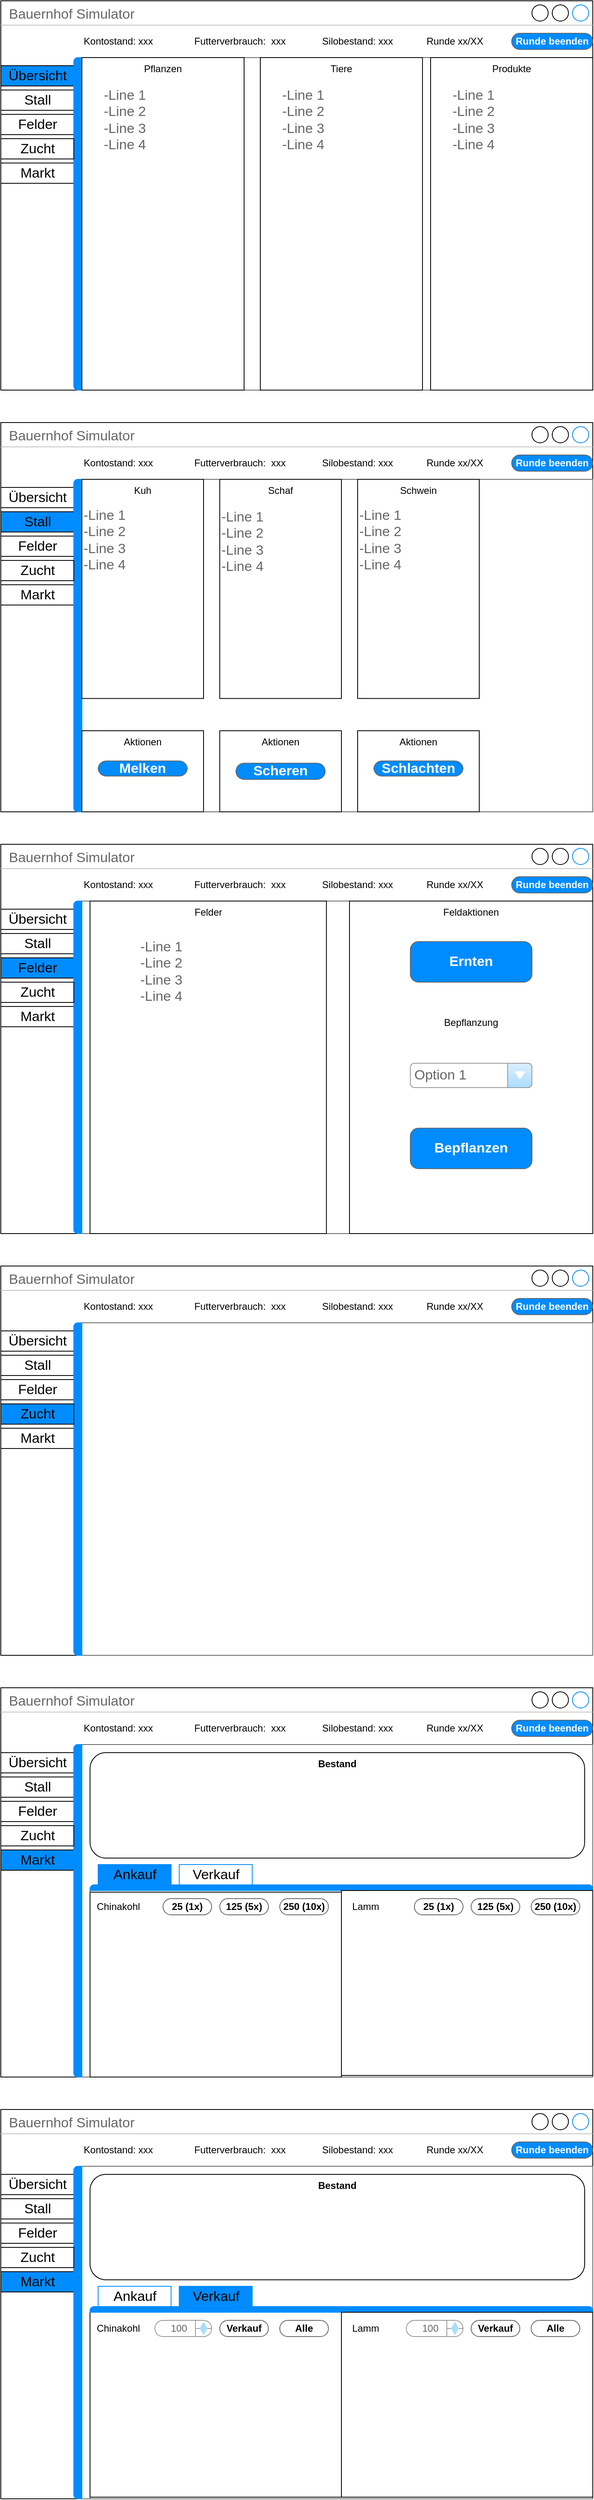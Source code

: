<mxfile version="15.1.3" type="device"><diagram id="TgMLTDEKAJkGQZKQSkUh" name="Seite-1"><mxGraphModel dx="1024" dy="592" grid="1" gridSize="10" guides="1" tooltips="1" connect="1" arrows="1" fold="1" page="1" pageScale="1" pageWidth="827" pageHeight="1169" math="0" shadow="0"><root><mxCell id="0"/><mxCell id="1" parent="0"/><mxCell id="wy4rsqF5vdIoi2oDk4_G-1" value="Bauernhof Simulator" style="strokeWidth=1;shadow=0;dashed=0;align=center;html=1;shape=mxgraph.mockup.containers.window;align=left;verticalAlign=top;spacingLeft=8;strokeColor2=#008cff;strokeColor3=#c4c4c4;fontColor=#666666;mainText=;fontSize=17;labelBackgroundColor=none;" parent="1" vertex="1"><mxGeometry x="40" y="40" width="730" height="480" as="geometry"/></mxCell><mxCell id="wy4rsqF5vdIoi2oDk4_G-12" value="Markt" style="strokeWidth=1;shadow=0;dashed=0;align=center;html=1;shape=mxgraph.mockup.containers.rrect;rSize=0;fontSize=17;fillColor=none;" parent="1" vertex="1"><mxGeometry x="40" y="240" width="90" height="25" as="geometry"/></mxCell><mxCell id="wy4rsqF5vdIoi2oDk4_G-7" value="" style="strokeWidth=1;shadow=0;dashed=0;align=center;html=1;shape=mxgraph.mockup.containers.marginRect2;rectMarginLeft=67;strokeColor=#666666;gradientColor=none;verticalAlign=top;" parent="1" vertex="1"><mxGeometry x="70" y="110" width="700" height="410" as="geometry"/></mxCell><mxCell id="wy4rsqF5vdIoi2oDk4_G-8" value="Übersicht" style="strokeWidth=1;shadow=0;dashed=0;align=center;html=1;shape=mxgraph.mockup.containers.rrect;rSize=0;fontSize=17;fillColor=#008CFF;" parent="wy4rsqF5vdIoi2oDk4_G-7" vertex="1"><mxGeometry width="90" height="25" relative="1" as="geometry"><mxPoint x="-30" y="10" as="offset"/></mxGeometry></mxCell><mxCell id="wy4rsqF5vdIoi2oDk4_G-9" value="Stall" style="strokeWidth=1;shadow=0;dashed=0;align=center;html=1;shape=mxgraph.mockup.containers.rrect;rSize=0;fontSize=17;fillColor=none;" parent="wy4rsqF5vdIoi2oDk4_G-7" vertex="1"><mxGeometry width="90" height="25" relative="1" as="geometry"><mxPoint x="-30" y="40" as="offset"/></mxGeometry></mxCell><mxCell id="wy4rsqF5vdIoi2oDk4_G-10" value="Felder" style="strokeWidth=1;shadow=0;dashed=0;align=center;html=1;shape=mxgraph.mockup.containers.rrect;rSize=0;fontSize=17;fillColor=none;" parent="wy4rsqF5vdIoi2oDk4_G-7" vertex="1"><mxGeometry width="90" height="25" relative="1" as="geometry"><mxPoint x="-30" y="70" as="offset"/></mxGeometry></mxCell><mxCell id="wy4rsqF5vdIoi2oDk4_G-11" value="" style="strokeWidth=1;shadow=0;dashed=0;align=center;html=1;shape=mxgraph.mockup.containers.leftButton;rSize=5;strokeColor=#008cff;fillColor=#008cff;resizeHeight=1;movable=0;deletable=0;" parent="wy4rsqF5vdIoi2oDk4_G-7" vertex="1"><mxGeometry width="10" height="410" relative="1" as="geometry"><mxPoint x="60" as="offset"/></mxGeometry></mxCell><mxCell id="KmWy0x-fjfvT8Bg2youH-1" value="Pflanzen" style="rounded=0;whiteSpace=wrap;html=1;verticalAlign=top;" parent="wy4rsqF5vdIoi2oDk4_G-7" vertex="1"><mxGeometry x="70" width="200" height="410" as="geometry"/></mxCell><mxCell id="KmWy0x-fjfvT8Bg2youH-2" value="Tiere" style="rounded=0;whiteSpace=wrap;html=1;verticalAlign=top;" parent="wy4rsqF5vdIoi2oDk4_G-7" vertex="1"><mxGeometry x="290" width="200" height="410" as="geometry"/></mxCell><mxCell id="KmWy0x-fjfvT8Bg2youH-3" value="Produkte" style="rounded=0;whiteSpace=wrap;html=1;verticalAlign=top;" parent="wy4rsqF5vdIoi2oDk4_G-7" vertex="1"><mxGeometry x="500" width="200" height="410" as="geometry"/></mxCell><mxCell id="KmWy0x-fjfvT8Bg2youH-4" value="-Line 1&#10;-Line 2&#10;-Line 3&#10;-Line 4" style="strokeWidth=1;shadow=0;dashed=0;align=center;html=1;shape=mxgraph.mockup.text.bulletedList;textColor=#666666;mainText=,,,,;textSize=17;bulletStyle=none;strokeColor=none;fillColor=none;align=left;verticalAlign=top;fontSize=17;fontColor=#666666;" parent="wy4rsqF5vdIoi2oDk4_G-7" vertex="1"><mxGeometry x="95" y="30" width="150" height="135" as="geometry"/></mxCell><mxCell id="KmWy0x-fjfvT8Bg2youH-5" value="-Line 1&#10;-Line 2&#10;-Line 3&#10;-Line 4" style="strokeWidth=1;shadow=0;dashed=0;align=center;html=1;shape=mxgraph.mockup.text.bulletedList;textColor=#666666;mainText=,,,,;textSize=17;bulletStyle=none;strokeColor=none;fillColor=none;align=left;verticalAlign=top;fontSize=17;fontColor=#666666;" parent="wy4rsqF5vdIoi2oDk4_G-7" vertex="1"><mxGeometry x="315" y="30" width="150" height="135" as="geometry"/></mxCell><mxCell id="KmWy0x-fjfvT8Bg2youH-6" value="-Line 1&#10;-Line 2&#10;-Line 3&#10;-Line 4" style="strokeWidth=1;shadow=0;dashed=0;align=center;html=1;shape=mxgraph.mockup.text.bulletedList;textColor=#666666;mainText=,,,,;textSize=17;bulletStyle=none;strokeColor=none;fillColor=none;align=left;verticalAlign=top;fontSize=17;fontColor=#666666;" parent="wy4rsqF5vdIoi2oDk4_G-7" vertex="1"><mxGeometry x="525" y="30" width="150" height="135" as="geometry"/></mxCell><mxCell id="wy4rsqF5vdIoi2oDk4_G-13" value="Runde beenden" style="strokeWidth=1;shadow=0;dashed=0;align=center;html=1;shape=mxgraph.mockup.buttons.button;strokeColor=#666666;fontColor=#ffffff;mainText=;buttonStyle=round;fontSize=12;fontStyle=1;fillColor=#008cff;whiteSpace=wrap;" parent="1" vertex="1"><mxGeometry x="670" y="80" width="100" height="20" as="geometry"/></mxCell><mxCell id="wy4rsqF5vdIoi2oDk4_G-14" value="Runde xx/XX" style="text;html=1;strokeColor=none;fillColor=none;align=center;verticalAlign=middle;whiteSpace=wrap;rounded=0;fontSize=12;fontColor=#000000;" parent="1" vertex="1"><mxGeometry x="550" y="80" width="100" height="20" as="geometry"/></mxCell><mxCell id="wy4rsqF5vdIoi2oDk4_G-15" value="Kontostand: xxx" style="text;html=1;strokeColor=none;fillColor=none;align=center;verticalAlign=middle;whiteSpace=wrap;rounded=0;fontSize=12;fontColor=#000000;" parent="1" vertex="1"><mxGeometry x="130" y="80" width="110" height="20" as="geometry"/></mxCell><mxCell id="wy4rsqF5vdIoi2oDk4_G-16" value="Futterverbrauch:&amp;nbsp; xxx" style="text;html=1;strokeColor=none;fillColor=none;align=center;verticalAlign=middle;whiteSpace=wrap;rounded=0;fontSize=12;fontColor=#000000;" parent="1" vertex="1"><mxGeometry x="270" y="80" width="130" height="20" as="geometry"/></mxCell><mxCell id="wy4rsqF5vdIoi2oDk4_G-17" value="Silobestand: xxx" style="text;html=1;strokeColor=none;fillColor=none;align=center;verticalAlign=middle;whiteSpace=wrap;rounded=0;fontSize=12;fontColor=#000000;" parent="1" vertex="1"><mxGeometry x="430" y="80" width="100" height="20" as="geometry"/></mxCell><mxCell id="wy4rsqF5vdIoi2oDk4_G-30" value="Bauernhof Simulator" style="strokeWidth=1;shadow=0;dashed=0;align=center;html=1;shape=mxgraph.mockup.containers.window;align=left;verticalAlign=top;spacingLeft=8;strokeColor2=#008cff;strokeColor3=#c4c4c4;fontColor=#666666;mainText=;fontSize=17;labelBackgroundColor=none;" parent="1" vertex="1"><mxGeometry x="40" y="560" width="730" height="480" as="geometry"/></mxCell><mxCell id="wy4rsqF5vdIoi2oDk4_G-31" value="Markt" style="strokeWidth=1;shadow=0;dashed=0;align=center;html=1;shape=mxgraph.mockup.containers.rrect;rSize=0;fontSize=17;fillColor=none;" parent="1" vertex="1"><mxGeometry x="40" y="760" width="90" height="25" as="geometry"/></mxCell><mxCell id="wy4rsqF5vdIoi2oDk4_G-32" value="" style="strokeWidth=1;shadow=0;dashed=0;align=center;html=1;shape=mxgraph.mockup.containers.marginRect2;rectMarginLeft=67;strokeColor=#666666;gradientColor=none;" parent="1" vertex="1"><mxGeometry x="70" y="630" width="700" height="410" as="geometry"/></mxCell><mxCell id="wy4rsqF5vdIoi2oDk4_G-33" value="Übersicht" style="strokeWidth=1;shadow=0;dashed=0;align=center;html=1;shape=mxgraph.mockup.containers.rrect;rSize=0;fontSize=17;fillColor=none;" parent="wy4rsqF5vdIoi2oDk4_G-32" vertex="1"><mxGeometry width="90" height="25" relative="1" as="geometry"><mxPoint x="-30" y="10" as="offset"/></mxGeometry></mxCell><mxCell id="wy4rsqF5vdIoi2oDk4_G-34" value="Stall" style="strokeWidth=1;shadow=0;dashed=0;align=center;html=1;shape=mxgraph.mockup.containers.rrect;rSize=0;fontSize=17;fillColor=#008CFF;" parent="wy4rsqF5vdIoi2oDk4_G-32" vertex="1"><mxGeometry width="90" height="25" relative="1" as="geometry"><mxPoint x="-30" y="40" as="offset"/></mxGeometry></mxCell><mxCell id="wy4rsqF5vdIoi2oDk4_G-35" value="Felder" style="strokeWidth=1;shadow=0;dashed=0;align=center;html=1;shape=mxgraph.mockup.containers.rrect;rSize=0;fontSize=17;fillColor=none;" parent="wy4rsqF5vdIoi2oDk4_G-32" vertex="1"><mxGeometry width="90" height="25" relative="1" as="geometry"><mxPoint x="-30" y="70" as="offset"/></mxGeometry></mxCell><mxCell id="wy4rsqF5vdIoi2oDk4_G-36" value="" style="strokeWidth=1;shadow=0;dashed=0;align=center;html=1;shape=mxgraph.mockup.containers.leftButton;rSize=5;strokeColor=#008cff;fillColor=#008cff;resizeHeight=1;movable=0;deletable=0;" parent="wy4rsqF5vdIoi2oDk4_G-32" vertex="1"><mxGeometry width="10" height="410" relative="1" as="geometry"><mxPoint x="60" as="offset"/></mxGeometry></mxCell><mxCell id="L-VIHCSgCG1ECqA43j6Y-10" value="Kuh" style="rounded=0;whiteSpace=wrap;html=1;verticalAlign=top;" parent="wy4rsqF5vdIoi2oDk4_G-32" vertex="1"><mxGeometry x="70" width="150" height="270.227" as="geometry"/></mxCell><mxCell id="L-VIHCSgCG1ECqA43j6Y-11" value="Schwein" style="rounded=0;whiteSpace=wrap;html=1;verticalAlign=top;" parent="wy4rsqF5vdIoi2oDk4_G-32" vertex="1"><mxGeometry x="410" width="150" height="270.227" as="geometry"/></mxCell><mxCell id="L-VIHCSgCG1ECqA43j6Y-12" value="Schaf" style="rounded=0;whiteSpace=wrap;html=1;verticalAlign=top;" parent="wy4rsqF5vdIoi2oDk4_G-32" vertex="1"><mxGeometry x="240" width="150" height="270.227" as="geometry"/></mxCell><mxCell id="L-VIHCSgCG1ECqA43j6Y-13" value="Aktionen" style="rounded=0;whiteSpace=wrap;html=1;verticalAlign=top;" parent="wy4rsqF5vdIoi2oDk4_G-32" vertex="1"><mxGeometry x="70" y="310" width="150" height="100" as="geometry"/></mxCell><mxCell id="L-VIHCSgCG1ECqA43j6Y-14" value="Melken" style="strokeWidth=1;shadow=0;dashed=0;align=center;html=1;shape=mxgraph.mockup.buttons.button;strokeColor=#666666;fontColor=#ffffff;mainText=;buttonStyle=round;fontSize=17;fontStyle=1;fillColor=#008cff;whiteSpace=wrap;" parent="wy4rsqF5vdIoi2oDk4_G-32" vertex="1"><mxGeometry x="90" y="347.276" width="110" height="18.636" as="geometry"/></mxCell><mxCell id="L-VIHCSgCG1ECqA43j6Y-18" value="-Line 1&#10;-Line 2&#10;-Line 3&#10;-Line 4" style="strokeWidth=1;shadow=0;dashed=0;align=center;html=1;shape=mxgraph.mockup.text.bulletedList;textColor=#666666;mainText=,,,,;textSize=17;bulletStyle=none;strokeColor=none;fillColor=none;align=left;verticalAlign=top;fontSize=17;fontColor=#666666;" parent="wy4rsqF5vdIoi2oDk4_G-32" vertex="1"><mxGeometry x="70" y="27.955" width="150" height="125.795" as="geometry"/></mxCell><mxCell id="L-VIHCSgCG1ECqA43j6Y-20" value="-Line 1&#10;-Line 2&#10;-Line 3&#10;-Line 4" style="strokeWidth=1;shadow=0;dashed=0;align=center;html=1;shape=mxgraph.mockup.text.bulletedList;textColor=#666666;mainText=,,,,;textSize=17;bulletStyle=none;strokeColor=none;fillColor=none;align=left;verticalAlign=top;fontSize=17;fontColor=#666666;" parent="wy4rsqF5vdIoi2oDk4_G-32" vertex="1"><mxGeometry x="410" y="27.955" width="150" height="125.795" as="geometry"/></mxCell><mxCell id="L-VIHCSgCG1ECqA43j6Y-21" value="Aktionen" style="rounded=0;whiteSpace=wrap;html=1;verticalAlign=top;" parent="wy4rsqF5vdIoi2oDk4_G-32" vertex="1"><mxGeometry x="410" y="310" width="150" height="100" as="geometry"/></mxCell><mxCell id="L-VIHCSgCG1ECqA43j6Y-16" value="Schlachten" style="strokeWidth=1;shadow=0;dashed=0;align=center;html=1;shape=mxgraph.mockup.buttons.button;strokeColor=#666666;fontColor=#ffffff;mainText=;buttonStyle=round;fontSize=17;fontStyle=1;fillColor=#008cff;whiteSpace=wrap;" parent="wy4rsqF5vdIoi2oDk4_G-32" vertex="1"><mxGeometry x="430" y="347.276" width="110" height="18.636" as="geometry"/></mxCell><mxCell id="wy4rsqF5vdIoi2oDk4_G-37" value="Runde beenden" style="strokeWidth=1;shadow=0;dashed=0;align=center;html=1;shape=mxgraph.mockup.buttons.button;strokeColor=#666666;fontColor=#ffffff;mainText=;buttonStyle=round;fontSize=12;fontStyle=1;fillColor=#008cff;whiteSpace=wrap;" parent="1" vertex="1"><mxGeometry x="670" y="600" width="100" height="20" as="geometry"/></mxCell><mxCell id="wy4rsqF5vdIoi2oDk4_G-38" value="Runde xx/XX" style="text;html=1;strokeColor=none;fillColor=none;align=center;verticalAlign=middle;whiteSpace=wrap;rounded=0;fontSize=12;fontColor=#000000;" parent="1" vertex="1"><mxGeometry x="550" y="600" width="100" height="20" as="geometry"/></mxCell><mxCell id="wy4rsqF5vdIoi2oDk4_G-39" value="Kontostand: xxx" style="text;html=1;strokeColor=none;fillColor=none;align=center;verticalAlign=middle;whiteSpace=wrap;rounded=0;fontSize=12;fontColor=#000000;" parent="1" vertex="1"><mxGeometry x="130" y="600" width="110" height="20" as="geometry"/></mxCell><mxCell id="wy4rsqF5vdIoi2oDk4_G-40" value="Futterverbrauch:&amp;nbsp; xxx" style="text;html=1;strokeColor=none;fillColor=none;align=center;verticalAlign=middle;whiteSpace=wrap;rounded=0;fontSize=12;fontColor=#000000;" parent="1" vertex="1"><mxGeometry x="270" y="600" width="130" height="20" as="geometry"/></mxCell><mxCell id="wy4rsqF5vdIoi2oDk4_G-41" value="Silobestand: xxx" style="text;html=1;strokeColor=none;fillColor=none;align=center;verticalAlign=middle;whiteSpace=wrap;rounded=0;fontSize=12;fontColor=#000000;" parent="1" vertex="1"><mxGeometry x="430" y="600" width="100" height="20" as="geometry"/></mxCell><mxCell id="wy4rsqF5vdIoi2oDk4_G-42" value="Zucht" style="strokeWidth=1;shadow=0;dashed=0;align=center;html=1;shape=mxgraph.mockup.containers.rrect;rSize=0;fontSize=17;fillColor=none;" parent="1" vertex="1"><mxGeometry x="40" y="730" width="90" height="25" as="geometry"/></mxCell><mxCell id="wy4rsqF5vdIoi2oDk4_G-43" value="Zucht" style="strokeWidth=1;shadow=0;dashed=0;align=center;html=1;shape=mxgraph.mockup.containers.rrect;rSize=0;fontSize=17;fillColor=none;" parent="1" vertex="1"><mxGeometry x="40" y="210" width="90" height="25" as="geometry"/></mxCell><mxCell id="wy4rsqF5vdIoi2oDk4_G-56" value="Bauernhof Simulator" style="strokeWidth=1;shadow=0;dashed=0;align=center;html=1;shape=mxgraph.mockup.containers.window;align=left;verticalAlign=top;spacingLeft=8;strokeColor2=#008cff;strokeColor3=#c4c4c4;fontColor=#666666;mainText=;fontSize=17;labelBackgroundColor=none;" parent="1" vertex="1"><mxGeometry x="40" y="1080" width="730" height="480" as="geometry"/></mxCell><mxCell id="wy4rsqF5vdIoi2oDk4_G-57" value="Markt" style="strokeWidth=1;shadow=0;dashed=0;align=center;html=1;shape=mxgraph.mockup.containers.rrect;rSize=0;fontSize=17;fillColor=none;" parent="1" vertex="1"><mxGeometry x="40" y="1280" width="90" height="25" as="geometry"/></mxCell><mxCell id="wy4rsqF5vdIoi2oDk4_G-58" value="" style="strokeWidth=1;shadow=0;dashed=0;align=center;html=1;shape=mxgraph.mockup.containers.marginRect2;rectMarginLeft=67;strokeColor=#666666;gradientColor=none;" parent="1" vertex="1"><mxGeometry x="70" y="1150" width="691.83" height="410" as="geometry"/></mxCell><mxCell id="wy4rsqF5vdIoi2oDk4_G-59" value="Übersicht" style="strokeWidth=1;shadow=0;dashed=0;align=center;html=1;shape=mxgraph.mockup.containers.rrect;rSize=0;fontSize=17;fillColor=none;" parent="wy4rsqF5vdIoi2oDk4_G-58" vertex="1"><mxGeometry width="90" height="25" relative="1" as="geometry"><mxPoint x="-30" y="10" as="offset"/></mxGeometry></mxCell><mxCell id="wy4rsqF5vdIoi2oDk4_G-60" value="Stall" style="strokeWidth=1;shadow=0;dashed=0;align=center;html=1;shape=mxgraph.mockup.containers.rrect;rSize=0;fontSize=17;fillColor=none;" parent="wy4rsqF5vdIoi2oDk4_G-58" vertex="1"><mxGeometry width="90" height="25" relative="1" as="geometry"><mxPoint x="-30" y="40" as="offset"/></mxGeometry></mxCell><mxCell id="wy4rsqF5vdIoi2oDk4_G-61" value="Felder" style="strokeWidth=1;shadow=0;dashed=0;align=center;html=1;shape=mxgraph.mockup.containers.rrect;rSize=0;fontSize=17;fillColor=#008CFF;" parent="wy4rsqF5vdIoi2oDk4_G-58" vertex="1"><mxGeometry width="90" height="25" relative="1" as="geometry"><mxPoint x="-30" y="70" as="offset"/></mxGeometry></mxCell><mxCell id="wy4rsqF5vdIoi2oDk4_G-62" value="" style="strokeWidth=1;shadow=0;dashed=0;align=center;html=1;shape=mxgraph.mockup.containers.leftButton;rSize=5;strokeColor=#008cff;fillColor=#008cff;resizeHeight=1;movable=0;deletable=0;" parent="wy4rsqF5vdIoi2oDk4_G-58" vertex="1"><mxGeometry width="10" height="410" relative="1" as="geometry"><mxPoint x="60" as="offset"/></mxGeometry></mxCell><mxCell id="soN1ThNYWjKqphu0WPzR-1" value="Felder" style="rounded=0;whiteSpace=wrap;html=1;verticalAlign=top;" vertex="1" parent="wy4rsqF5vdIoi2oDk4_G-58"><mxGeometry x="79.998" width="291.549" height="410" as="geometry"/></mxCell><mxCell id="soN1ThNYWjKqphu0WPzR-2" value="Feldaktionen" style="rounded=0;whiteSpace=wrap;html=1;verticalAlign=top;" vertex="1" parent="wy4rsqF5vdIoi2oDk4_G-58"><mxGeometry x="400" width="300" height="410" as="geometry"/></mxCell><mxCell id="soN1ThNYWjKqphu0WPzR-3" value="-Line 1&#10;-Line 2&#10;-Line 3&#10;-Line 4" style="strokeWidth=1;shadow=0;dashed=0;align=center;html=1;shape=mxgraph.mockup.text.bulletedList;textColor=#666666;mainText=,,,,;textSize=17;bulletStyle=none;strokeColor=none;fillColor=none;align=left;verticalAlign=top;fontSize=17;fontColor=#666666;" vertex="1" parent="wy4rsqF5vdIoi2oDk4_G-58"><mxGeometry x="140" y="40.005" width="150" height="125.795" as="geometry"/></mxCell><mxCell id="soN1ThNYWjKqphu0WPzR-4" value="Ernten" style="strokeWidth=1;shadow=0;dashed=0;align=center;html=1;shape=mxgraph.mockup.buttons.button;strokeColor=#666666;fontColor=#ffffff;mainText=;buttonStyle=round;fontSize=17;fontStyle=1;fillColor=#008cff;whiteSpace=wrap;" vertex="1" parent="wy4rsqF5vdIoi2oDk4_G-58"><mxGeometry x="475" y="50" width="150" height="50" as="geometry"/></mxCell><mxCell id="soN1ThNYWjKqphu0WPzR-7" value="Bepflanzen" style="strokeWidth=1;shadow=0;dashed=0;align=center;html=1;shape=mxgraph.mockup.buttons.button;strokeColor=#666666;fontColor=#ffffff;mainText=;buttonStyle=round;fontSize=17;fontStyle=1;fillColor=#008cff;whiteSpace=wrap;" vertex="1" parent="wy4rsqF5vdIoi2oDk4_G-58"><mxGeometry x="475" y="280" width="150" height="50" as="geometry"/></mxCell><mxCell id="wy4rsqF5vdIoi2oDk4_G-63" value="Runde beenden" style="strokeWidth=1;shadow=0;dashed=0;align=center;html=1;shape=mxgraph.mockup.buttons.button;strokeColor=#666666;fontColor=#ffffff;mainText=;buttonStyle=round;fontSize=12;fontStyle=1;fillColor=#008cff;whiteSpace=wrap;" parent="1" vertex="1"><mxGeometry x="670" y="1120" width="100" height="20" as="geometry"/></mxCell><mxCell id="wy4rsqF5vdIoi2oDk4_G-64" value="Runde xx/XX" style="text;html=1;strokeColor=none;fillColor=none;align=center;verticalAlign=middle;whiteSpace=wrap;rounded=0;fontSize=12;fontColor=#000000;" parent="1" vertex="1"><mxGeometry x="550" y="1120" width="100" height="20" as="geometry"/></mxCell><mxCell id="wy4rsqF5vdIoi2oDk4_G-65" value="Kontostand: xxx" style="text;html=1;strokeColor=none;fillColor=none;align=center;verticalAlign=middle;whiteSpace=wrap;rounded=0;fontSize=12;fontColor=#000000;" parent="1" vertex="1"><mxGeometry x="130" y="1120" width="110" height="20" as="geometry"/></mxCell><mxCell id="wy4rsqF5vdIoi2oDk4_G-66" value="Futterverbrauch:&amp;nbsp; xxx" style="text;html=1;strokeColor=none;fillColor=none;align=center;verticalAlign=middle;whiteSpace=wrap;rounded=0;fontSize=12;fontColor=#000000;" parent="1" vertex="1"><mxGeometry x="270" y="1120" width="130" height="20" as="geometry"/></mxCell><mxCell id="wy4rsqF5vdIoi2oDk4_G-67" value="Silobestand: xxx" style="text;html=1;strokeColor=none;fillColor=none;align=center;verticalAlign=middle;whiteSpace=wrap;rounded=0;fontSize=12;fontColor=#000000;" parent="1" vertex="1"><mxGeometry x="430" y="1120" width="100" height="20" as="geometry"/></mxCell><mxCell id="wy4rsqF5vdIoi2oDk4_G-68" value="Zucht" style="strokeWidth=1;shadow=0;dashed=0;align=center;html=1;shape=mxgraph.mockup.containers.rrect;rSize=0;fontSize=17;fillColor=none;" parent="1" vertex="1"><mxGeometry x="40" y="1250" width="90" height="25" as="geometry"/></mxCell><mxCell id="wy4rsqF5vdIoi2oDk4_G-69" value="Bauernhof Simulator" style="strokeWidth=1;shadow=0;dashed=0;align=center;html=1;shape=mxgraph.mockup.containers.window;align=left;verticalAlign=top;spacingLeft=8;strokeColor2=#008cff;strokeColor3=#c4c4c4;fontColor=#666666;mainText=;fontSize=17;labelBackgroundColor=none;" parent="1" vertex="1"><mxGeometry x="40" y="1600" width="730" height="480" as="geometry"/></mxCell><mxCell id="wy4rsqF5vdIoi2oDk4_G-70" value="Markt" style="strokeWidth=1;shadow=0;dashed=0;align=center;html=1;shape=mxgraph.mockup.containers.rrect;rSize=0;fontSize=17;fillColor=none;" parent="1" vertex="1"><mxGeometry x="40" y="1800" width="90" height="25" as="geometry"/></mxCell><mxCell id="wy4rsqF5vdIoi2oDk4_G-71" value="" style="strokeWidth=1;shadow=0;dashed=0;align=center;html=1;shape=mxgraph.mockup.containers.marginRect2;rectMarginLeft=67;strokeColor=#666666;gradientColor=none;fillColor=none;" parent="1" vertex="1"><mxGeometry x="70" y="1670" width="700" height="410" as="geometry"/></mxCell><mxCell id="wy4rsqF5vdIoi2oDk4_G-72" value="Übersicht" style="strokeWidth=1;shadow=0;dashed=0;align=center;html=1;shape=mxgraph.mockup.containers.rrect;rSize=0;fontSize=17;fillColor=none;" parent="wy4rsqF5vdIoi2oDk4_G-71" vertex="1"><mxGeometry width="90" height="25" relative="1" as="geometry"><mxPoint x="-30" y="10" as="offset"/></mxGeometry></mxCell><mxCell id="wy4rsqF5vdIoi2oDk4_G-73" value="Stall" style="strokeWidth=1;shadow=0;dashed=0;align=center;html=1;shape=mxgraph.mockup.containers.rrect;rSize=0;fontSize=17;fillColor=none;" parent="wy4rsqF5vdIoi2oDk4_G-71" vertex="1"><mxGeometry width="90" height="25" relative="1" as="geometry"><mxPoint x="-30" y="40" as="offset"/></mxGeometry></mxCell><mxCell id="wy4rsqF5vdIoi2oDk4_G-74" value="Felder" style="strokeWidth=1;shadow=0;dashed=0;align=center;html=1;shape=mxgraph.mockup.containers.rrect;rSize=0;fontSize=17;fillColor=none;" parent="wy4rsqF5vdIoi2oDk4_G-71" vertex="1"><mxGeometry width="90" height="25" relative="1" as="geometry"><mxPoint x="-30" y="70" as="offset"/></mxGeometry></mxCell><mxCell id="wy4rsqF5vdIoi2oDk4_G-75" value="" style="strokeWidth=1;shadow=0;dashed=0;align=center;html=1;shape=mxgraph.mockup.containers.leftButton;rSize=5;strokeColor=#008cff;fillColor=#008cff;resizeHeight=1;movable=0;deletable=0;" parent="wy4rsqF5vdIoi2oDk4_G-71" vertex="1"><mxGeometry width="10" height="410" relative="1" as="geometry"><mxPoint x="60" as="offset"/></mxGeometry></mxCell><mxCell id="wy4rsqF5vdIoi2oDk4_G-76" value="Runde beenden" style="strokeWidth=1;shadow=0;dashed=0;align=center;html=1;shape=mxgraph.mockup.buttons.button;strokeColor=#666666;fontColor=#ffffff;mainText=;buttonStyle=round;fontSize=12;fontStyle=1;fillColor=#008cff;whiteSpace=wrap;" parent="1" vertex="1"><mxGeometry x="670" y="1640" width="100" height="20" as="geometry"/></mxCell><mxCell id="wy4rsqF5vdIoi2oDk4_G-77" value="Runde xx/XX" style="text;html=1;strokeColor=none;fillColor=none;align=center;verticalAlign=middle;whiteSpace=wrap;rounded=0;fontSize=12;fontColor=#000000;" parent="1" vertex="1"><mxGeometry x="550" y="1640" width="100" height="20" as="geometry"/></mxCell><mxCell id="wy4rsqF5vdIoi2oDk4_G-78" value="Kontostand: xxx" style="text;html=1;strokeColor=none;fillColor=none;align=center;verticalAlign=middle;whiteSpace=wrap;rounded=0;fontSize=12;fontColor=#000000;" parent="1" vertex="1"><mxGeometry x="130" y="1640" width="110" height="20" as="geometry"/></mxCell><mxCell id="wy4rsqF5vdIoi2oDk4_G-79" value="Futterverbrauch:&amp;nbsp; xxx" style="text;html=1;strokeColor=none;fillColor=none;align=center;verticalAlign=middle;whiteSpace=wrap;rounded=0;fontSize=12;fontColor=#000000;" parent="1" vertex="1"><mxGeometry x="270" y="1640" width="130" height="20" as="geometry"/></mxCell><mxCell id="wy4rsqF5vdIoi2oDk4_G-80" value="Silobestand: xxx" style="text;html=1;strokeColor=none;fillColor=none;align=center;verticalAlign=middle;whiteSpace=wrap;rounded=0;fontSize=12;fontColor=#000000;" parent="1" vertex="1"><mxGeometry x="430" y="1640" width="100" height="20" as="geometry"/></mxCell><mxCell id="wy4rsqF5vdIoi2oDk4_G-81" value="Zucht" style="strokeWidth=1;shadow=0;dashed=0;align=center;html=1;shape=mxgraph.mockup.containers.rrect;rSize=0;fontSize=17;fillColor=#008CFF;" parent="1" vertex="1"><mxGeometry x="40" y="1770" width="90" height="25" as="geometry"/></mxCell><mxCell id="wy4rsqF5vdIoi2oDk4_G-82" value="Bauernhof Simulator" style="strokeWidth=1;shadow=0;dashed=0;align=center;html=1;shape=mxgraph.mockup.containers.window;align=left;verticalAlign=top;spacingLeft=8;strokeColor2=#008cff;strokeColor3=#c4c4c4;fontColor=#666666;mainText=;fontSize=17;labelBackgroundColor=none;" parent="1" vertex="1"><mxGeometry x="40" y="2120" width="730" height="480" as="geometry"/></mxCell><mxCell id="wy4rsqF5vdIoi2oDk4_G-83" value="Markt" style="strokeWidth=1;shadow=0;dashed=0;align=center;html=1;shape=mxgraph.mockup.containers.rrect;rSize=0;fontSize=17;fillColor=#008CFF;" parent="1" vertex="1"><mxGeometry x="40" y="2320" width="90" height="25" as="geometry"/></mxCell><mxCell id="wy4rsqF5vdIoi2oDk4_G-84" value="" style="strokeWidth=1;shadow=0;dashed=0;align=center;html=1;shape=mxgraph.mockup.containers.marginRect2;rectMarginLeft=67;strokeColor=#666666;gradientColor=none;verticalAlign=top;fontStyle=4;fillColor=none;" parent="1" vertex="1"><mxGeometry x="70" y="2190" width="700" height="410" as="geometry"/></mxCell><mxCell id="wy4rsqF5vdIoi2oDk4_G-85" value="Übersicht" style="strokeWidth=1;shadow=0;dashed=0;align=center;html=1;shape=mxgraph.mockup.containers.rrect;rSize=0;fontSize=17;fillColor=none;" parent="wy4rsqF5vdIoi2oDk4_G-84" vertex="1"><mxGeometry width="90" height="25" relative="1" as="geometry"><mxPoint x="-30" y="10" as="offset"/></mxGeometry></mxCell><mxCell id="wy4rsqF5vdIoi2oDk4_G-86" value="Stall" style="strokeWidth=1;shadow=0;dashed=0;align=center;html=1;shape=mxgraph.mockup.containers.rrect;rSize=0;fontSize=17;fillColor=none;" parent="wy4rsqF5vdIoi2oDk4_G-84" vertex="1"><mxGeometry width="90" height="25" relative="1" as="geometry"><mxPoint x="-30" y="40" as="offset"/></mxGeometry></mxCell><mxCell id="wy4rsqF5vdIoi2oDk4_G-87" value="Felder" style="strokeWidth=1;shadow=0;dashed=0;align=center;html=1;shape=mxgraph.mockup.containers.rrect;rSize=0;fontSize=17;fillColor=none;" parent="wy4rsqF5vdIoi2oDk4_G-84" vertex="1"><mxGeometry width="90" height="25" relative="1" as="geometry"><mxPoint x="-30" y="70" as="offset"/></mxGeometry></mxCell><mxCell id="wy4rsqF5vdIoi2oDk4_G-88" value="" style="strokeWidth=1;shadow=0;dashed=0;align=center;html=1;shape=mxgraph.mockup.containers.leftButton;rSize=5;strokeColor=#008cff;fillColor=#008cff;resizeHeight=1;movable=0;deletable=0;" parent="wy4rsqF5vdIoi2oDk4_G-84" vertex="1"><mxGeometry width="10" height="410" relative="1" as="geometry"><mxPoint x="60" as="offset"/></mxGeometry></mxCell><mxCell id="wy4rsqF5vdIoi2oDk4_G-95" value="Bestand" style="rounded=1;whiteSpace=wrap;html=1;fontSize=12;fontColor=#000000;strokeColor=#000000;gradientColor=none;fillColor=#FFFFFF;verticalAlign=top;fontStyle=1" parent="wy4rsqF5vdIoi2oDk4_G-84" vertex="1"><mxGeometry x="80" y="10" width="610" height="130" as="geometry"/></mxCell><mxCell id="wy4rsqF5vdIoi2oDk4_G-113" value="Verkauf" style="strokeWidth=1;shadow=0;dashed=0;align=center;html=1;shape=mxgraph.mockup.containers.rrect;rSize=0;fontSize=17;strokeColor=#008cff;fillColor=none;" parent="wy4rsqF5vdIoi2oDk4_G-84" vertex="1"><mxGeometry width="90" height="25" relative="1" as="geometry"><mxPoint x="190" y="148" as="offset"/></mxGeometry></mxCell><mxCell id="wy4rsqF5vdIoi2oDk4_G-111" value="" style="strokeWidth=1;shadow=0;dashed=0;align=center;html=1;shape=mxgraph.mockup.containers.marginRect2;rectMarginTop=32;strokeColor=#666666;gradientColor=none;fontSize=12;fontColor=#000000;" parent="wy4rsqF5vdIoi2oDk4_G-84" vertex="1"><mxGeometry x="80" y="148" width="620" height="262" as="geometry"/></mxCell><mxCell id="wy4rsqF5vdIoi2oDk4_G-112" value="Ankauf" style="strokeWidth=1;shadow=0;dashed=0;align=center;html=1;shape=mxgraph.mockup.containers.rrect;rSize=0;fontSize=17;strokeColor=#008cff;fillColor=#008cff;" parent="wy4rsqF5vdIoi2oDk4_G-111" vertex="1"><mxGeometry width="90" height="25" relative="1" as="geometry"><mxPoint x="10" as="offset"/></mxGeometry></mxCell><mxCell id="wy4rsqF5vdIoi2oDk4_G-115" value="" style="strokeWidth=1;shadow=0;dashed=0;align=center;html=1;shape=mxgraph.mockup.containers.topButton;rSize=5;strokeColor=#008cff;fillColor=#008cff;gradientColor=none;resizeWidth=1;movable=0;deletable=1;" parent="wy4rsqF5vdIoi2oDk4_G-111" vertex="1"><mxGeometry width="620" height="7" relative="1" as="geometry"><mxPoint y="25" as="offset"/></mxGeometry></mxCell><mxCell id="wy4rsqF5vdIoi2oDk4_G-102" value="Chinakohl" style="text;html=1;strokeColor=none;fillColor=none;align=center;verticalAlign=middle;whiteSpace=wrap;rounded=0;fontSize=12;fontColor=#000000;" parent="wy4rsqF5vdIoi2oDk4_G-111" vertex="1"><mxGeometry y="42" width="70" height="20" as="geometry"/></mxCell><mxCell id="wy4rsqF5vdIoi2oDk4_G-108" value="25 (1x)" style="strokeWidth=1;shadow=0;dashed=0;align=center;html=1;shape=mxgraph.mockup.buttons.button;strokeColor=#666666;mainText=;buttonStyle=round;fontSize=12;fontStyle=1;whiteSpace=wrap;fillColor=none;" parent="wy4rsqF5vdIoi2oDk4_G-111" vertex="1"><mxGeometry x="90" y="42" width="60" height="20" as="geometry"/></mxCell><mxCell id="wy4rsqF5vdIoi2oDk4_G-109" value="125 (5x)" style="strokeWidth=1;shadow=0;dashed=0;align=center;html=1;shape=mxgraph.mockup.buttons.button;strokeColor=#666666;mainText=;buttonStyle=round;fontSize=12;fontStyle=1;whiteSpace=wrap;fillColor=none;" parent="wy4rsqF5vdIoi2oDk4_G-111" vertex="1"><mxGeometry x="160" y="42" width="60" height="20" as="geometry"/></mxCell><mxCell id="wy4rsqF5vdIoi2oDk4_G-110" value="250 (10x)" style="strokeWidth=1;shadow=0;dashed=0;align=center;html=1;shape=mxgraph.mockup.buttons.button;strokeColor=#666666;mainText=;buttonStyle=round;fontSize=12;fontStyle=1;whiteSpace=wrap;fillColor=none;" parent="wy4rsqF5vdIoi2oDk4_G-111" vertex="1"><mxGeometry x="234" y="42" width="60" height="20" as="geometry"/></mxCell><mxCell id="wy4rsqF5vdIoi2oDk4_G-123" value="" style="rounded=0;whiteSpace=wrap;html=1;fontSize=12;fontColor=#000000;strokeColor=#000000;fillColor=none;gradientColor=none;verticalAlign=top;" parent="wy4rsqF5vdIoi2oDk4_G-111" vertex="1"><mxGeometry x="310" y="32" width="310" height="228" as="geometry"/></mxCell><mxCell id="wy4rsqF5vdIoi2oDk4_G-119" value="250 (10x)" style="strokeWidth=1;shadow=0;dashed=0;align=center;html=1;shape=mxgraph.mockup.buttons.button;strokeColor=#666666;mainText=;buttonStyle=round;fontSize=12;fontStyle=1;whiteSpace=wrap;fillColor=none;" parent="wy4rsqF5vdIoi2oDk4_G-111" vertex="1"><mxGeometry x="544" y="42" width="60" height="20" as="geometry"/></mxCell><mxCell id="wy4rsqF5vdIoi2oDk4_G-125" value="125 (5x)" style="strokeWidth=1;shadow=0;dashed=0;align=center;html=1;shape=mxgraph.mockup.buttons.button;strokeColor=#666666;mainText=;buttonStyle=round;fontSize=12;fontStyle=1;whiteSpace=wrap;fillColor=none;" parent="wy4rsqF5vdIoi2oDk4_G-111" vertex="1"><mxGeometry x="470" y="42" width="60" height="20" as="geometry"/></mxCell><mxCell id="wy4rsqF5vdIoi2oDk4_G-124" value="25 (1x)" style="strokeWidth=1;shadow=0;dashed=0;align=center;html=1;shape=mxgraph.mockup.buttons.button;strokeColor=#666666;mainText=;buttonStyle=round;fontSize=12;fontStyle=1;whiteSpace=wrap;fillColor=none;" parent="wy4rsqF5vdIoi2oDk4_G-111" vertex="1"><mxGeometry x="400" y="42" width="60" height="20" as="geometry"/></mxCell><mxCell id="wy4rsqF5vdIoi2oDk4_G-122" value="" style="rounded=0;whiteSpace=wrap;html=1;fontSize=12;fontColor=#000000;strokeColor=#000000;fillColor=none;gradientColor=none;verticalAlign=top;" parent="wy4rsqF5vdIoi2oDk4_G-111" vertex="1"><mxGeometry y="34" width="310" height="228" as="geometry"/></mxCell><mxCell id="wy4rsqF5vdIoi2oDk4_G-89" value="Runde beenden" style="strokeWidth=1;shadow=0;dashed=0;align=center;html=1;shape=mxgraph.mockup.buttons.button;strokeColor=#666666;fontColor=#ffffff;mainText=;buttonStyle=round;fontSize=12;fontStyle=1;fillColor=#008cff;whiteSpace=wrap;" parent="1" vertex="1"><mxGeometry x="670" y="2160" width="100" height="20" as="geometry"/></mxCell><mxCell id="wy4rsqF5vdIoi2oDk4_G-90" value="Runde xx/XX" style="text;html=1;strokeColor=none;fillColor=none;align=center;verticalAlign=middle;whiteSpace=wrap;rounded=0;fontSize=12;fontColor=#000000;" parent="1" vertex="1"><mxGeometry x="550" y="2160" width="100" height="20" as="geometry"/></mxCell><mxCell id="wy4rsqF5vdIoi2oDk4_G-91" value="Kontostand: xxx" style="text;html=1;strokeColor=none;fillColor=none;align=center;verticalAlign=middle;whiteSpace=wrap;rounded=0;fontSize=12;fontColor=#000000;" parent="1" vertex="1"><mxGeometry x="130" y="2160" width="110" height="20" as="geometry"/></mxCell><mxCell id="wy4rsqF5vdIoi2oDk4_G-92" value="Futterverbrauch:&amp;nbsp; xxx" style="text;html=1;strokeColor=none;fillColor=none;align=center;verticalAlign=middle;whiteSpace=wrap;rounded=0;fontSize=12;fontColor=#000000;" parent="1" vertex="1"><mxGeometry x="270" y="2160" width="130" height="20" as="geometry"/></mxCell><mxCell id="wy4rsqF5vdIoi2oDk4_G-93" value="Silobestand: xxx" style="text;html=1;strokeColor=none;fillColor=none;align=center;verticalAlign=middle;whiteSpace=wrap;rounded=0;fontSize=12;fontColor=#000000;" parent="1" vertex="1"><mxGeometry x="430" y="2160" width="100" height="20" as="geometry"/></mxCell><mxCell id="wy4rsqF5vdIoi2oDk4_G-94" value="Zucht" style="strokeWidth=1;shadow=0;dashed=0;align=center;html=1;shape=mxgraph.mockup.containers.rrect;rSize=0;fontSize=17;fillColor=none;" parent="1" vertex="1"><mxGeometry x="40" y="2290" width="90" height="25" as="geometry"/></mxCell><mxCell id="wy4rsqF5vdIoi2oDk4_G-116" value="Lamm" style="text;html=1;strokeColor=none;fillColor=none;align=center;verticalAlign=middle;whiteSpace=wrap;rounded=0;fontSize=12;fontColor=#000000;" parent="1" vertex="1"><mxGeometry x="470" y="2380" width="40" height="20" as="geometry"/></mxCell><mxCell id="wy4rsqF5vdIoi2oDk4_G-126" value="Bauernhof Simulator" style="strokeWidth=1;shadow=0;dashed=0;align=center;html=1;shape=mxgraph.mockup.containers.window;align=left;verticalAlign=top;spacingLeft=8;strokeColor2=#008cff;strokeColor3=#c4c4c4;fontColor=#666666;mainText=;fontSize=17;labelBackgroundColor=none;" parent="1" vertex="1"><mxGeometry x="40" y="2640" width="730" height="480" as="geometry"/></mxCell><mxCell id="wy4rsqF5vdIoi2oDk4_G-127" value="Markt" style="strokeWidth=1;shadow=0;dashed=0;align=center;html=1;shape=mxgraph.mockup.containers.rrect;rSize=0;fontSize=17;fillColor=#008CFF;" parent="1" vertex="1"><mxGeometry x="40" y="2840" width="90" height="25" as="geometry"/></mxCell><mxCell id="wy4rsqF5vdIoi2oDk4_G-128" value="" style="strokeWidth=1;shadow=0;dashed=0;align=center;html=1;shape=mxgraph.mockup.containers.marginRect2;rectMarginLeft=67;strokeColor=#666666;gradientColor=none;verticalAlign=top;fontStyle=4;fillColor=none;" parent="1" vertex="1"><mxGeometry x="70" y="2710" width="700" height="410" as="geometry"/></mxCell><mxCell id="wy4rsqF5vdIoi2oDk4_G-129" value="Übersicht" style="strokeWidth=1;shadow=0;dashed=0;align=center;html=1;shape=mxgraph.mockup.containers.rrect;rSize=0;fontSize=17;fillColor=none;" parent="wy4rsqF5vdIoi2oDk4_G-128" vertex="1"><mxGeometry width="90" height="25" relative="1" as="geometry"><mxPoint x="-30" y="10" as="offset"/></mxGeometry></mxCell><mxCell id="wy4rsqF5vdIoi2oDk4_G-130" value="Stall" style="strokeWidth=1;shadow=0;dashed=0;align=center;html=1;shape=mxgraph.mockup.containers.rrect;rSize=0;fontSize=17;fillColor=none;" parent="wy4rsqF5vdIoi2oDk4_G-128" vertex="1"><mxGeometry width="90" height="25" relative="1" as="geometry"><mxPoint x="-30" y="40" as="offset"/></mxGeometry></mxCell><mxCell id="wy4rsqF5vdIoi2oDk4_G-131" value="Felder" style="strokeWidth=1;shadow=0;dashed=0;align=center;html=1;shape=mxgraph.mockup.containers.rrect;rSize=0;fontSize=17;fillColor=none;" parent="wy4rsqF5vdIoi2oDk4_G-128" vertex="1"><mxGeometry width="90" height="25" relative="1" as="geometry"><mxPoint x="-30" y="70" as="offset"/></mxGeometry></mxCell><mxCell id="wy4rsqF5vdIoi2oDk4_G-132" value="" style="strokeWidth=1;shadow=0;dashed=0;align=center;html=1;shape=mxgraph.mockup.containers.leftButton;rSize=5;strokeColor=#008cff;fillColor=#008cff;resizeHeight=1;movable=0;deletable=0;" parent="wy4rsqF5vdIoi2oDk4_G-128" vertex="1"><mxGeometry width="10" height="410" relative="1" as="geometry"><mxPoint x="60" as="offset"/></mxGeometry></mxCell><mxCell id="wy4rsqF5vdIoi2oDk4_G-133" value="Bestand" style="rounded=1;whiteSpace=wrap;html=1;fontSize=12;fontColor=#000000;strokeColor=#000000;gradientColor=none;fillColor=#FFFFFF;verticalAlign=top;fontStyle=1" parent="wy4rsqF5vdIoi2oDk4_G-128" vertex="1"><mxGeometry x="80" y="10" width="610" height="130" as="geometry"/></mxCell><mxCell id="wy4rsqF5vdIoi2oDk4_G-134" value="Verkauf" style="strokeWidth=1;shadow=0;dashed=0;align=center;html=1;shape=mxgraph.mockup.containers.rrect;rSize=0;fontSize=17;strokeColor=#008cff;fillColor=#008CFF;" parent="wy4rsqF5vdIoi2oDk4_G-128" vertex="1"><mxGeometry width="90" height="25" relative="1" as="geometry"><mxPoint x="190" y="148" as="offset"/></mxGeometry></mxCell><mxCell id="wy4rsqF5vdIoi2oDk4_G-135" value="" style="strokeWidth=1;shadow=0;dashed=0;align=center;html=1;shape=mxgraph.mockup.containers.marginRect2;rectMarginTop=32;strokeColor=#666666;gradientColor=none;fontSize=12;fontColor=#000000;" parent="wy4rsqF5vdIoi2oDk4_G-128" vertex="1"><mxGeometry x="80" y="148" width="620" height="262" as="geometry"/></mxCell><mxCell id="wy4rsqF5vdIoi2oDk4_G-146" value="" style="rounded=0;whiteSpace=wrap;html=1;fontSize=12;fontColor=#000000;strokeColor=#000000;fillColor=none;gradientColor=none;verticalAlign=top;" parent="wy4rsqF5vdIoi2oDk4_G-135" vertex="1"><mxGeometry y="32" width="310" height="228" as="geometry"/></mxCell><mxCell id="wy4rsqF5vdIoi2oDk4_G-136" value="Ankauf" style="strokeWidth=1;shadow=0;dashed=0;align=center;html=1;shape=mxgraph.mockup.containers.rrect;rSize=0;fontSize=17;strokeColor=#008cff;fillColor=none;" parent="wy4rsqF5vdIoi2oDk4_G-135" vertex="1"><mxGeometry width="90" height="25" relative="1" as="geometry"><mxPoint x="10" as="offset"/></mxGeometry></mxCell><mxCell id="wy4rsqF5vdIoi2oDk4_G-137" value="" style="strokeWidth=1;shadow=0;dashed=0;align=center;html=1;shape=mxgraph.mockup.containers.topButton;rSize=5;strokeColor=#008cff;fillColor=#008cff;gradientColor=none;resizeWidth=1;movable=0;deletable=1;" parent="wy4rsqF5vdIoi2oDk4_G-135" vertex="1"><mxGeometry width="620" height="7" relative="1" as="geometry"><mxPoint y="25" as="offset"/></mxGeometry></mxCell><mxCell id="wy4rsqF5vdIoi2oDk4_G-138" value="Chinakohl" style="text;html=1;strokeColor=none;fillColor=none;align=center;verticalAlign=middle;whiteSpace=wrap;rounded=0;fontSize=12;fontColor=#000000;" parent="wy4rsqF5vdIoi2oDk4_G-135" vertex="1"><mxGeometry y="42" width="70" height="20" as="geometry"/></mxCell><mxCell id="wy4rsqF5vdIoi2oDk4_G-142" value="" style="rounded=0;whiteSpace=wrap;html=1;fontSize=12;fontColor=#000000;strokeColor=#000000;fillColor=none;gradientColor=none;verticalAlign=top;" parent="wy4rsqF5vdIoi2oDk4_G-135" vertex="1"><mxGeometry x="310" y="32" width="310" height="228" as="geometry"/></mxCell><mxCell id="wy4rsqF5vdIoi2oDk4_G-143" value="Alle" style="strokeWidth=1;shadow=0;dashed=0;align=center;html=1;shape=mxgraph.mockup.buttons.button;strokeColor=#666666;mainText=;buttonStyle=round;fontSize=12;fontStyle=1;whiteSpace=wrap;fillColor=none;" parent="wy4rsqF5vdIoi2oDk4_G-135" vertex="1"><mxGeometry x="544" y="42" width="60" height="20" as="geometry"/></mxCell><mxCell id="wy4rsqF5vdIoi2oDk4_G-154" value="&lt;table cellpadding=&quot;0&quot; cellspacing=&quot;0&quot; style=&quot;width: 100%; height: 100%; font-size: 12px;&quot;&gt;&lt;tbody style=&quot;font-size: 12px;&quot;&gt;&lt;tr style=&quot;font-size: 12px;&quot;&gt;&lt;td style=&quot;width: 85%; font-size: 12px;&quot;&gt;100&lt;/td&gt;&lt;td style=&quot;width: 15%; font-size: 12px;&quot;&gt;&lt;/td&gt;&lt;/tr&gt;&lt;/tbody&gt;&lt;/table&gt;" style="strokeWidth=1;shadow=0;dashed=0;align=center;html=1;shape=mxgraph.mockup.forms.spinner;strokeColor=#999999;spinLayout=right;spinStyle=normal;adjStyle=triangle;fillColor=#aaddff;fontSize=12;fontColor=#666666;mainText=;html=1;overflow=fill;" parent="wy4rsqF5vdIoi2oDk4_G-135" vertex="1"><mxGeometry x="390" y="42" width="70" height="20" as="geometry"/></mxCell><mxCell id="wy4rsqF5vdIoi2oDk4_G-156" value="Alle" style="strokeWidth=1;shadow=0;dashed=0;align=center;html=1;shape=mxgraph.mockup.buttons.button;strokeColor=#666666;mainText=;buttonStyle=round;fontSize=12;fontStyle=1;whiteSpace=wrap;fillColor=none;" parent="wy4rsqF5vdIoi2oDk4_G-135" vertex="1"><mxGeometry x="234" y="42" width="60" height="20" as="geometry"/></mxCell><mxCell id="wy4rsqF5vdIoi2oDk4_G-157" value="&lt;table cellpadding=&quot;0&quot; cellspacing=&quot;0&quot; style=&quot;width: 100%; height: 100%; font-size: 12px;&quot;&gt;&lt;tbody style=&quot;font-size: 12px;&quot;&gt;&lt;tr style=&quot;font-size: 12px;&quot;&gt;&lt;td style=&quot;width: 85%; font-size: 12px;&quot;&gt;100&lt;/td&gt;&lt;td style=&quot;width: 15%; font-size: 12px;&quot;&gt;&lt;/td&gt;&lt;/tr&gt;&lt;/tbody&gt;&lt;/table&gt;" style="strokeWidth=1;shadow=0;dashed=0;align=center;html=1;shape=mxgraph.mockup.forms.spinner;strokeColor=#999999;spinLayout=right;spinStyle=normal;adjStyle=triangle;fillColor=#aaddff;fontSize=12;fontColor=#666666;mainText=;html=1;overflow=fill;" parent="wy4rsqF5vdIoi2oDk4_G-135" vertex="1"><mxGeometry x="80" y="42" width="70" height="20" as="geometry"/></mxCell><mxCell id="wy4rsqF5vdIoi2oDk4_G-158" value="Verkauf" style="strokeWidth=1;shadow=0;dashed=0;align=center;html=1;shape=mxgraph.mockup.buttons.button;strokeColor=#666666;mainText=;buttonStyle=round;fontSize=12;fontStyle=1;whiteSpace=wrap;fillColor=none;" parent="wy4rsqF5vdIoi2oDk4_G-135" vertex="1"><mxGeometry x="160" y="42" width="60" height="20" as="geometry"/></mxCell><mxCell id="wy4rsqF5vdIoi2oDk4_G-147" value="Runde beenden" style="strokeWidth=1;shadow=0;dashed=0;align=center;html=1;shape=mxgraph.mockup.buttons.button;strokeColor=#666666;fontColor=#ffffff;mainText=;buttonStyle=round;fontSize=12;fontStyle=1;fillColor=#008cff;whiteSpace=wrap;" parent="1" vertex="1"><mxGeometry x="670" y="2680" width="100" height="20" as="geometry"/></mxCell><mxCell id="wy4rsqF5vdIoi2oDk4_G-148" value="Runde xx/XX" style="text;html=1;strokeColor=none;fillColor=none;align=center;verticalAlign=middle;whiteSpace=wrap;rounded=0;fontSize=12;fontColor=#000000;" parent="1" vertex="1"><mxGeometry x="550" y="2680" width="100" height="20" as="geometry"/></mxCell><mxCell id="wy4rsqF5vdIoi2oDk4_G-149" value="Kontostand: xxx" style="text;html=1;strokeColor=none;fillColor=none;align=center;verticalAlign=middle;whiteSpace=wrap;rounded=0;fontSize=12;fontColor=#000000;" parent="1" vertex="1"><mxGeometry x="130" y="2680" width="110" height="20" as="geometry"/></mxCell><mxCell id="wy4rsqF5vdIoi2oDk4_G-150" value="Futterverbrauch:&amp;nbsp; xxx" style="text;html=1;strokeColor=none;fillColor=none;align=center;verticalAlign=middle;whiteSpace=wrap;rounded=0;fontSize=12;fontColor=#000000;" parent="1" vertex="1"><mxGeometry x="270" y="2680" width="130" height="20" as="geometry"/></mxCell><mxCell id="wy4rsqF5vdIoi2oDk4_G-151" value="Silobestand: xxx" style="text;html=1;strokeColor=none;fillColor=none;align=center;verticalAlign=middle;whiteSpace=wrap;rounded=0;fontSize=12;fontColor=#000000;" parent="1" vertex="1"><mxGeometry x="430" y="2680" width="100" height="20" as="geometry"/></mxCell><mxCell id="wy4rsqF5vdIoi2oDk4_G-152" value="Zucht" style="strokeWidth=1;shadow=0;dashed=0;align=center;html=1;shape=mxgraph.mockup.containers.rrect;rSize=0;fontSize=17;fillColor=none;" parent="1" vertex="1"><mxGeometry x="40" y="2810" width="90" height="25" as="geometry"/></mxCell><mxCell id="wy4rsqF5vdIoi2oDk4_G-153" value="Lamm" style="text;html=1;strokeColor=none;fillColor=none;align=center;verticalAlign=middle;whiteSpace=wrap;rounded=0;fontSize=12;fontColor=#000000;" parent="1" vertex="1"><mxGeometry x="470" y="2900" width="40" height="20" as="geometry"/></mxCell><mxCell id="wy4rsqF5vdIoi2oDk4_G-155" value="Verkauf" style="strokeWidth=1;shadow=0;dashed=0;align=center;html=1;shape=mxgraph.mockup.buttons.button;strokeColor=#666666;mainText=;buttonStyle=round;fontSize=12;fontStyle=1;whiteSpace=wrap;fillColor=none;" parent="1" vertex="1"><mxGeometry x="620" y="2900" width="60" height="20" as="geometry"/></mxCell><mxCell id="L-VIHCSgCG1ECqA43j6Y-19" value="-Line 1&#10;-Line 2&#10;-Line 3&#10;-Line 4" style="strokeWidth=1;shadow=0;dashed=0;align=center;html=1;shape=mxgraph.mockup.text.bulletedList;textColor=#666666;mainText=,,,,;textSize=17;bulletStyle=none;strokeColor=none;fillColor=none;align=left;verticalAlign=top;fontSize=17;fontColor=#666666;" parent="1" vertex="1"><mxGeometry x="310" y="660" width="150" height="135" as="geometry"/></mxCell><mxCell id="L-VIHCSgCG1ECqA43j6Y-22" value="Aktionen" style="rounded=0;whiteSpace=wrap;html=1;verticalAlign=top;" parent="1" vertex="1"><mxGeometry x="310" y="940" width="150" height="100" as="geometry"/></mxCell><mxCell id="L-VIHCSgCG1ECqA43j6Y-15" value="Scheren" style="strokeWidth=1;shadow=0;dashed=0;align=center;html=1;shape=mxgraph.mockup.buttons.button;strokeColor=#666666;fontColor=#ffffff;mainText=;buttonStyle=round;fontSize=17;fontStyle=1;fillColor=#008cff;whiteSpace=wrap;" parent="1" vertex="1"><mxGeometry x="330" y="980" width="110" height="20" as="geometry"/></mxCell><mxCell id="soN1ThNYWjKqphu0WPzR-5" value="Bepflanzung" style="text;html=1;strokeColor=none;fillColor=none;align=center;verticalAlign=middle;whiteSpace=wrap;rounded=0;" vertex="1" parent="1"><mxGeometry x="600" y="1290" width="40" height="20" as="geometry"/></mxCell><mxCell id="soN1ThNYWjKqphu0WPzR-6" value="Option 1" style="strokeWidth=1;shadow=0;dashed=0;align=center;html=1;shape=mxgraph.mockup.forms.comboBox;strokeColor=#999999;fillColor=#ddeeff;align=left;fillColor2=#aaddff;mainText=;fontColor=#666666;fontSize=17;spacingLeft=3;" vertex="1" parent="1"><mxGeometry x="545" y="1350" width="150" height="30" as="geometry"/></mxCell></root></mxGraphModel></diagram></mxfile>